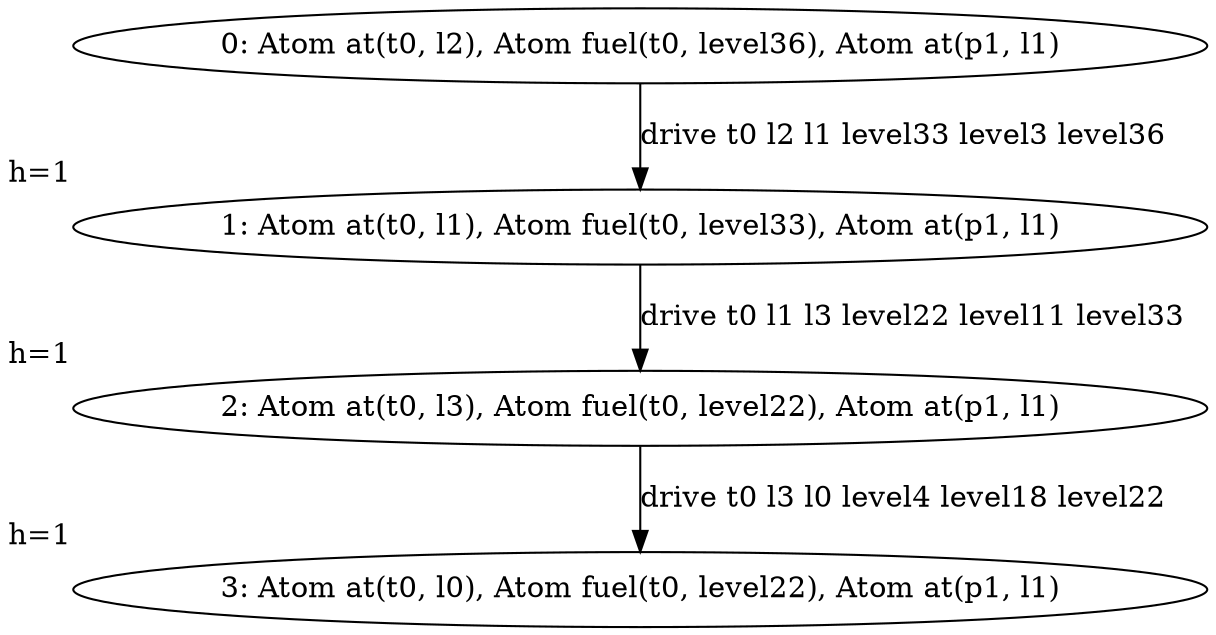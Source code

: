 digraph G {
  0 [label="2: Atom at(t0, l3), Atom fuel(t0, level22), Atom at(p1, l1)",xlabel="h=1"];
  1 [label="3: Atom at(t0, l0), Atom fuel(t0, level22), Atom at(p1, l1)",xlabel="h=1"];
  2 [label="1: Atom at(t0, l1), Atom fuel(t0, level33), Atom at(p1, l1)",xlabel="h=1"];
  3 [label="0: Atom at(t0, l2), Atom fuel(t0, level36), Atom at(p1, l1)"];
  3 -> 2 [label="drive t0 l2 l1 level33 level3 level36"];
  2 -> 0 [label="drive t0 l1 l3 level22 level11 level33"];
  0 -> 1 [label="drive t0 l3 l0 level4 level18 level22"];
}
